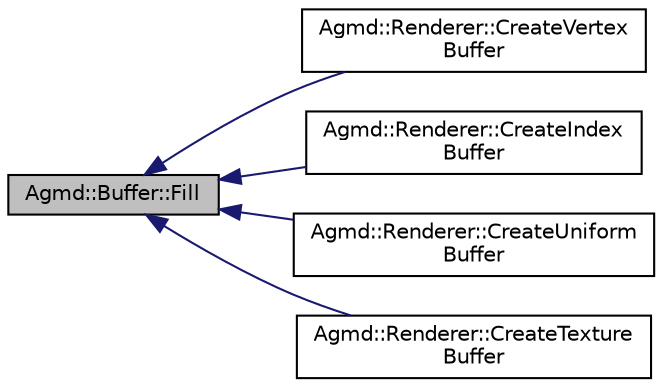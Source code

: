 digraph "Agmd::Buffer::Fill"
{
  edge [fontname="Helvetica",fontsize="10",labelfontname="Helvetica",labelfontsize="10"];
  node [fontname="Helvetica",fontsize="10",shape=record];
  rankdir="LR";
  Node1 [label="Agmd::Buffer::Fill",height=0.2,width=0.4,color="black", fillcolor="grey75", style="filled" fontcolor="black"];
  Node1 -> Node2 [dir="back",color="midnightblue",fontsize="10",style="solid",fontname="Helvetica"];
  Node2 [label="Agmd::Renderer::CreateVertex\lBuffer",height=0.2,width=0.4,color="black", fillcolor="white", style="filled",URL="$class_agmd_1_1_renderer.html#a9a307e20973f67a2bf0144fe8e82feaa"];
  Node1 -> Node3 [dir="back",color="midnightblue",fontsize="10",style="solid",fontname="Helvetica"];
  Node3 [label="Agmd::Renderer::CreateIndex\lBuffer",height=0.2,width=0.4,color="black", fillcolor="white", style="filled",URL="$class_agmd_1_1_renderer.html#a71eddd211547f72e71553e74b3950082"];
  Node1 -> Node4 [dir="back",color="midnightblue",fontsize="10",style="solid",fontname="Helvetica"];
  Node4 [label="Agmd::Renderer::CreateUniform\lBuffer",height=0.2,width=0.4,color="black", fillcolor="white", style="filled",URL="$class_agmd_1_1_renderer.html#afb8a6bd5b80d95a25342daf75701a595"];
  Node1 -> Node5 [dir="back",color="midnightblue",fontsize="10",style="solid",fontname="Helvetica"];
  Node5 [label="Agmd::Renderer::CreateTexture\lBuffer",height=0.2,width=0.4,color="black", fillcolor="white", style="filled",URL="$class_agmd_1_1_renderer.html#aa68482157cff5c25943854260ed682f0"];
}
